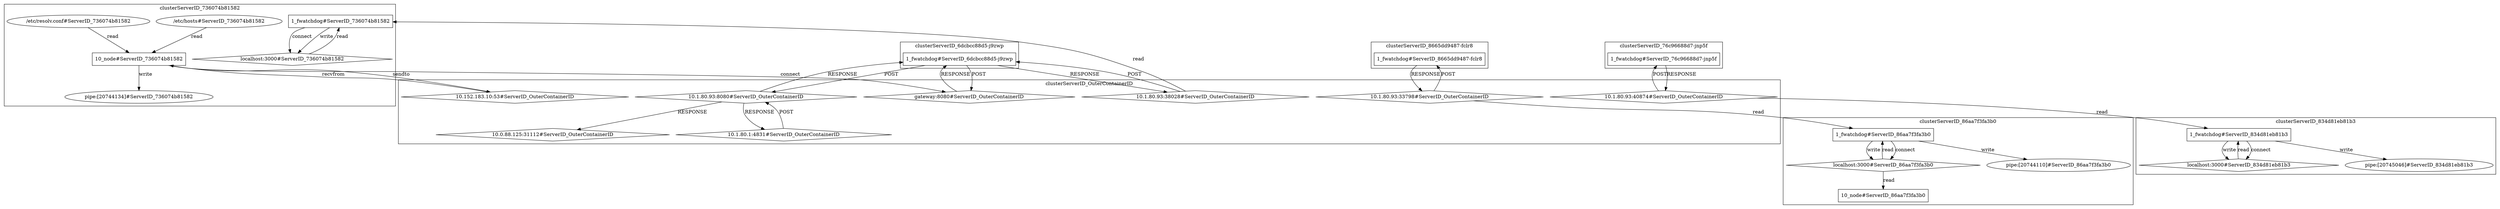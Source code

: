 digraph G {
	"10.1.80.93:38028#ServerID_OuterContainerID"->"1_fwatchdog#ServerID_6dcbcc88d5-j9zwp"[ label="POST" ];
	"1_fwatchdog#ServerID_8665dd9487-fclr8"->"10.1.80.93:33798#ServerID_OuterContainerID"[ label="RESPONSE" ];
	"1_fwatchdog#ServerID_6dcbcc88d5-j9zwp"->"10.1.80.93:8080#ServerID_OuterContainerID"[ label="POST" ];
	"gateway:8080#ServerID_OuterContainerID"->"1_fwatchdog#ServerID_6dcbcc88d5-j9zwp"[ label="RESPONSE" ];
	"10.1.80.93:33798#ServerID_OuterContainerID"->"1_fwatchdog#ServerID_8665dd9487-fclr8"[ label="POST" ];
	"10.1.80.93:8080#ServerID_OuterContainerID"->"1_fwatchdog#ServerID_6dcbcc88d5-j9zwp"[ label="RESPONSE" ];
	"1_fwatchdog#ServerID_6dcbcc88d5-j9zwp"->"gateway:8080#ServerID_OuterContainerID"[ label="POST" ];
	"10.1.80.93:40874#ServerID_OuterContainerID"->"1_fwatchdog#ServerID_76c96688d7-jnp5f"[ label="POST" ];
	"1_fwatchdog#ServerID_76c96688d7-jnp5f"->"10.1.80.93:40874#ServerID_OuterContainerID"[ label="RESPONSE" ];
	"1_fwatchdog#ServerID_6dcbcc88d5-j9zwp"->"10.1.80.93:38028#ServerID_OuterContainerID"[ label="RESPONSE" ];
	"1_fwatchdog#ServerID_736074b81582"->"localhost:3000#ServerID_736074b81582"[ label="connect" ];
	"1_fwatchdog#ServerID_736074b81582"->"localhost:3000#ServerID_736074b81582"[ label="write" ];
	"localhost:3000#ServerID_736074b81582"->"1_fwatchdog#ServerID_736074b81582"[ label="read" ];
	"10_node#ServerID_736074b81582"->"pipe:[20744134]#ServerID_736074b81582"[ label="write" ];
	"10.1.80.93:38028#ServerID_OuterContainerID"->"1_fwatchdog#ServerID_736074b81582"[ label="read" ];
	"/etc/hosts#ServerID_736074b81582"->"10_node#ServerID_736074b81582"[ label="read" ];
	"/etc/resolv.conf#ServerID_736074b81582"->"10_node#ServerID_736074b81582"[ label="read" ];
	"10_node#ServerID_736074b81582"->"10.152.183.10:53#ServerID_OuterContainerID"[ label="sendto" ];
	"10.152.183.10:53#ServerID_OuterContainerID"->"10_node#ServerID_736074b81582"[ label="recvfrom" ];
	"10.1.80.93:33798#ServerID_OuterContainerID"->"1_fwatchdog#ServerID_86aa7f3fa3b0"[ label="read" ];
	"1_fwatchdog#ServerID_86aa7f3fa3b0"->"localhost:3000#ServerID_86aa7f3fa3b0"[ label="connect" ];
	"localhost:3000#ServerID_86aa7f3fa3b0"->"1_fwatchdog#ServerID_86aa7f3fa3b0"[ label="read" ];
	"10_node#ServerID_736074b81582"->"gateway:8080#ServerID_OuterContainerID"[ label="connect" ];
	"1_fwatchdog#ServerID_86aa7f3fa3b0"->"localhost:3000#ServerID_86aa7f3fa3b0"[ label="write" ];
	"localhost:3000#ServerID_86aa7f3fa3b0"->"10_node#ServerID_86aa7f3fa3b0"[ label="read" ];
	"1_fwatchdog#ServerID_86aa7f3fa3b0"->"pipe:[20744110]#ServerID_86aa7f3fa3b0"[ label="write" ];
	"1_fwatchdog#ServerID_834d81eb81b3"->"localhost:3000#ServerID_834d81eb81b3"[ label="connect" ];
	"localhost:3000#ServerID_834d81eb81b3"->"1_fwatchdog#ServerID_834d81eb81b3"[ label="read" ];
	"1_fwatchdog#ServerID_834d81eb81b3"->"localhost:3000#ServerID_834d81eb81b3"[ label="write" ];
	"10.1.80.93:40874#ServerID_OuterContainerID"->"1_fwatchdog#ServerID_834d81eb81b3"[ label="read" ];
	"1_fwatchdog#ServerID_834d81eb81b3"->"pipe:[20745046]#ServerID_834d81eb81b3"[ label="write" ];
	"10.1.80.1:4831#ServerID_OuterContainerID"->"10.1.80.93:8080#ServerID_OuterContainerID"[ label="POST" ];
	"10.1.80.93:8080#ServerID_OuterContainerID"->"10.0.88.125:31112#ServerID_OuterContainerID"[ label="RESPONSE" ];
	"10.1.80.93:8080#ServerID_OuterContainerID"->"10.1.80.1:4831#ServerID_OuterContainerID"[ label="RESPONSE" ];
	subgraph "clusterServerID_6dcbcc88d5-j9zwp" {
	label="clusterServerID_6dcbcc88d5-j9zwp";
	"1_fwatchdog#ServerID_6dcbcc88d5-j9zwp" [ shape=box ];

}
;
	subgraph "clusterServerID_736074b81582" {
	label="clusterServerID_736074b81582";
	"/etc/hosts#ServerID_736074b81582" [ shape=ellipse ];
	"/etc/resolv.conf#ServerID_736074b81582" [ shape=ellipse ];
	"10_node#ServerID_736074b81582" [ shape=box ];
	"1_fwatchdog#ServerID_736074b81582" [ shape=box ];
	"localhost:3000#ServerID_736074b81582" [ shape=diamond ];
	"pipe:[20744134]#ServerID_736074b81582" [ shape=ellipse ];

}
;
	subgraph "clusterServerID_76c96688d7-jnp5f" {
	label="clusterServerID_76c96688d7-jnp5f";
	"1_fwatchdog#ServerID_76c96688d7-jnp5f" [ shape=box ];

}
;
	subgraph "clusterServerID_834d81eb81b3" {
	label="clusterServerID_834d81eb81b3";
	"1_fwatchdog#ServerID_834d81eb81b3" [ shape=box ];
	"localhost:3000#ServerID_834d81eb81b3" [ shape=diamond ];
	"pipe:[20745046]#ServerID_834d81eb81b3" [ shape=ellipse ];

}
;
	subgraph "clusterServerID_8665dd9487-fclr8" {
	label="clusterServerID_8665dd9487-fclr8";
	"1_fwatchdog#ServerID_8665dd9487-fclr8" [ shape=box ];

}
;
	subgraph "clusterServerID_86aa7f3fa3b0" {
	label="clusterServerID_86aa7f3fa3b0";
	"10_node#ServerID_86aa7f3fa3b0" [ shape=box ];
	"1_fwatchdog#ServerID_86aa7f3fa3b0" [ shape=box ];
	"localhost:3000#ServerID_86aa7f3fa3b0" [ shape=diamond ];
	"pipe:[20744110]#ServerID_86aa7f3fa3b0" [ shape=ellipse ];

}
;
	subgraph "clusterServerID_OuterContainerID" {
	label="clusterServerID_OuterContainerID";
	"10.0.88.125:31112#ServerID_OuterContainerID" [ shape=diamond ];
	"10.1.80.1:4831#ServerID_OuterContainerID" [ shape=diamond ];
	"10.1.80.93:33798#ServerID_OuterContainerID" [ shape=diamond ];
	"10.1.80.93:38028#ServerID_OuterContainerID" [ shape=diamond ];
	"10.1.80.93:40874#ServerID_OuterContainerID" [ shape=diamond ];
	"10.1.80.93:8080#ServerID_OuterContainerID" [ shape=diamond ];
	"10.152.183.10:53#ServerID_OuterContainerID" [ shape=diamond ];
	"gateway:8080#ServerID_OuterContainerID" [ shape=diamond ];

}
;

}
